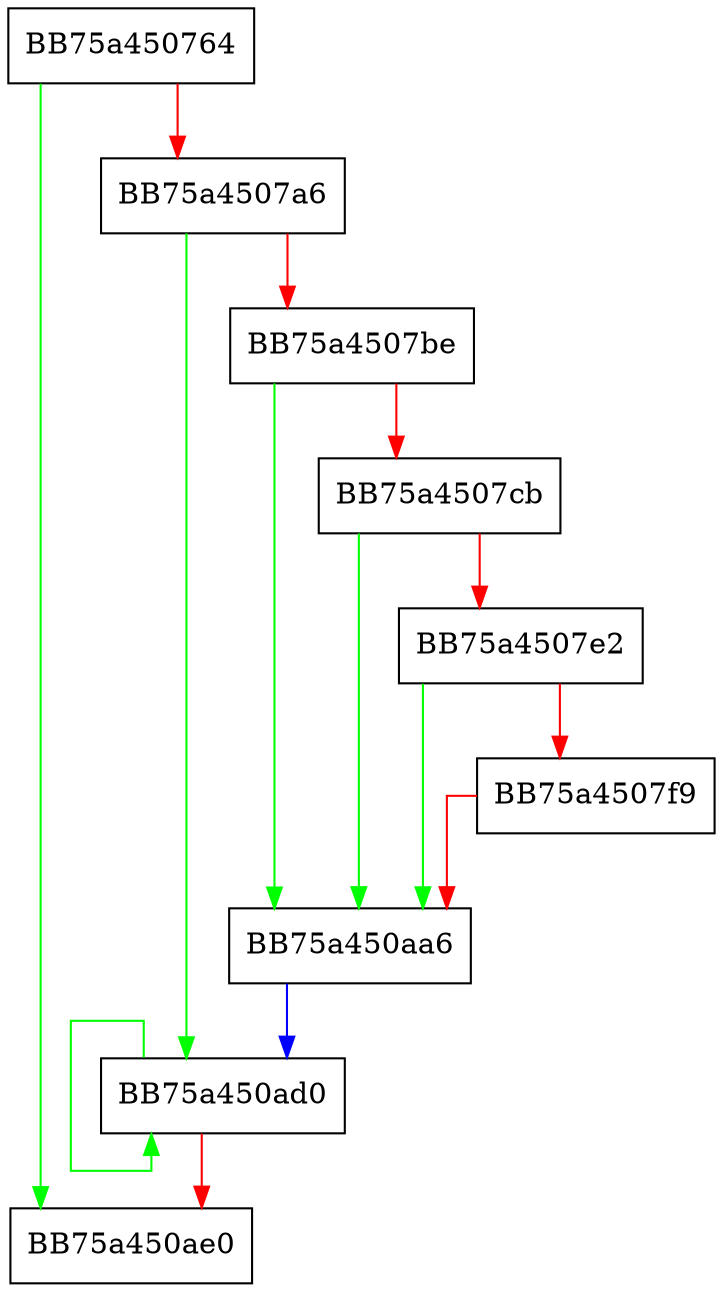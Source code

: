 digraph LookUpTableFlushComplete {
  node [shape="box"];
  graph [splines=ortho];
  BB75a450764 -> BB75a450ae0 [color="green"];
  BB75a450764 -> BB75a4507a6 [color="red"];
  BB75a4507a6 -> BB75a450ad0 [color="green"];
  BB75a4507a6 -> BB75a4507be [color="red"];
  BB75a4507be -> BB75a450aa6 [color="green"];
  BB75a4507be -> BB75a4507cb [color="red"];
  BB75a4507cb -> BB75a450aa6 [color="green"];
  BB75a4507cb -> BB75a4507e2 [color="red"];
  BB75a4507e2 -> BB75a450aa6 [color="green"];
  BB75a4507e2 -> BB75a4507f9 [color="red"];
  BB75a4507f9 -> BB75a450aa6 [color="red"];
  BB75a450aa6 -> BB75a450ad0 [color="blue"];
  BB75a450ad0 -> BB75a450ad0 [color="green"];
  BB75a450ad0 -> BB75a450ae0 [color="red"];
}